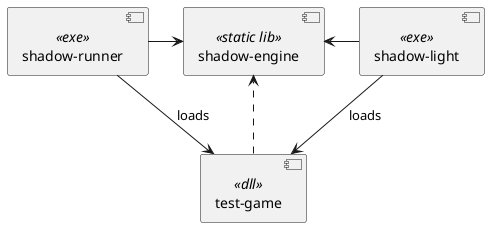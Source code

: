 @startuml
[shadow-engine] <<static lib>> as engine
[shadow-light] <<exe>> as editor
[shadow-runner] <<exe>> as runner

[test-game] <<dll>> as game

engine <-editor
runner -> engine

game ..> engine

runner --> game : loads
editor --> game : loads

@enduml